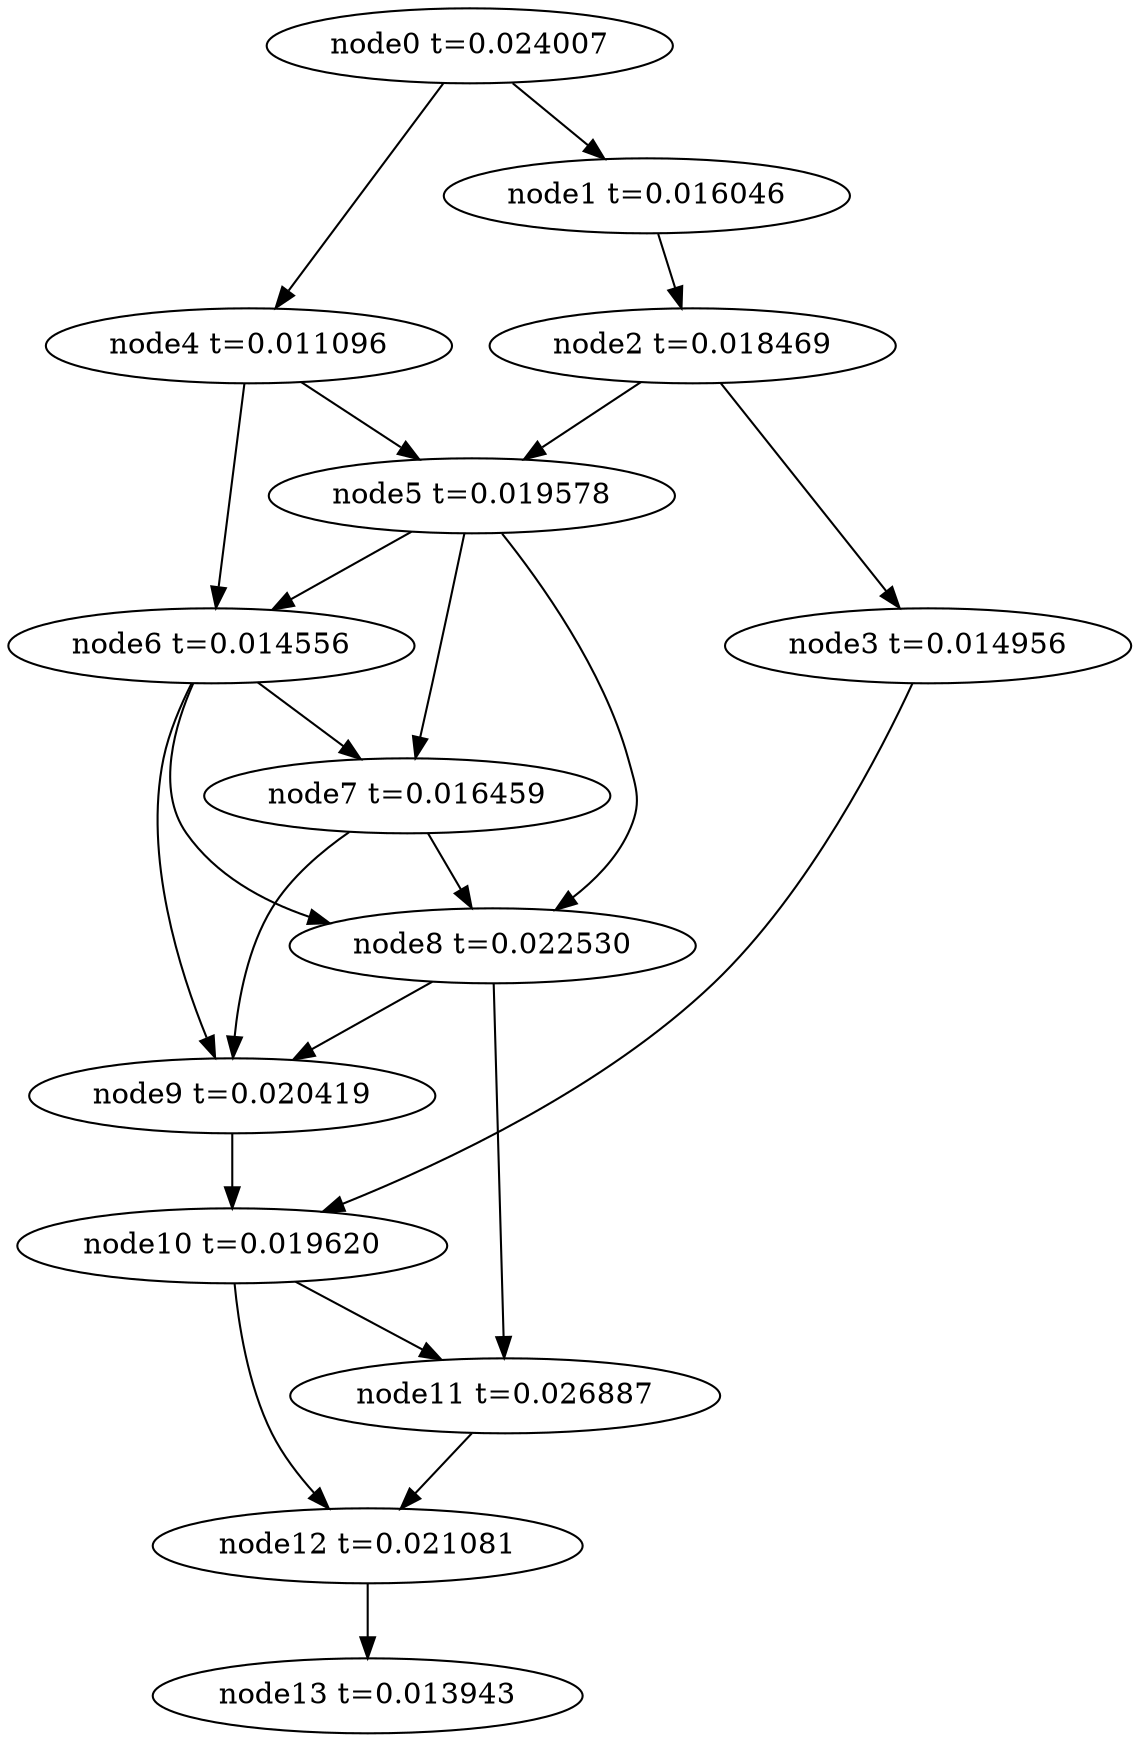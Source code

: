 digraph g{
	node13[label="node13 t=0.013943"]
	node12 -> node13
	node12[label="node12 t=0.021081"];
	node11 -> node12
	node11[label="node11 t=0.026887"];
	node10 -> node12
	node10 -> node11
	node10[label="node10 t=0.019620"];
	node9 -> node10
	node9[label="node9 t=0.020419"];
	node8 -> node11
	node8 -> node9
	node8[label="node8 t=0.022530"];
	node7 -> node9
	node7 -> node8
	node7[label="node7 t=0.016459"];
	node6 -> node9
	node6 -> node8
	node6 -> node7
	node6[label="node6 t=0.014556"];
	node5 -> node8
	node5 -> node7
	node5 -> node6
	node5[label="node5 t=0.019578"];
	node4 -> node6
	node4 -> node5
	node4[label="node4 t=0.011096"];
	node3 -> node10
	node3[label="node3 t=0.014956"];
	node2 -> node5
	node2 -> node3
	node2[label="node2 t=0.018469"];
	node1 -> node2
	node1[label="node1 t=0.016046"];
	node0 -> node4
	node0 -> node1
	node0[label="node0 t=0.024007"];
}
